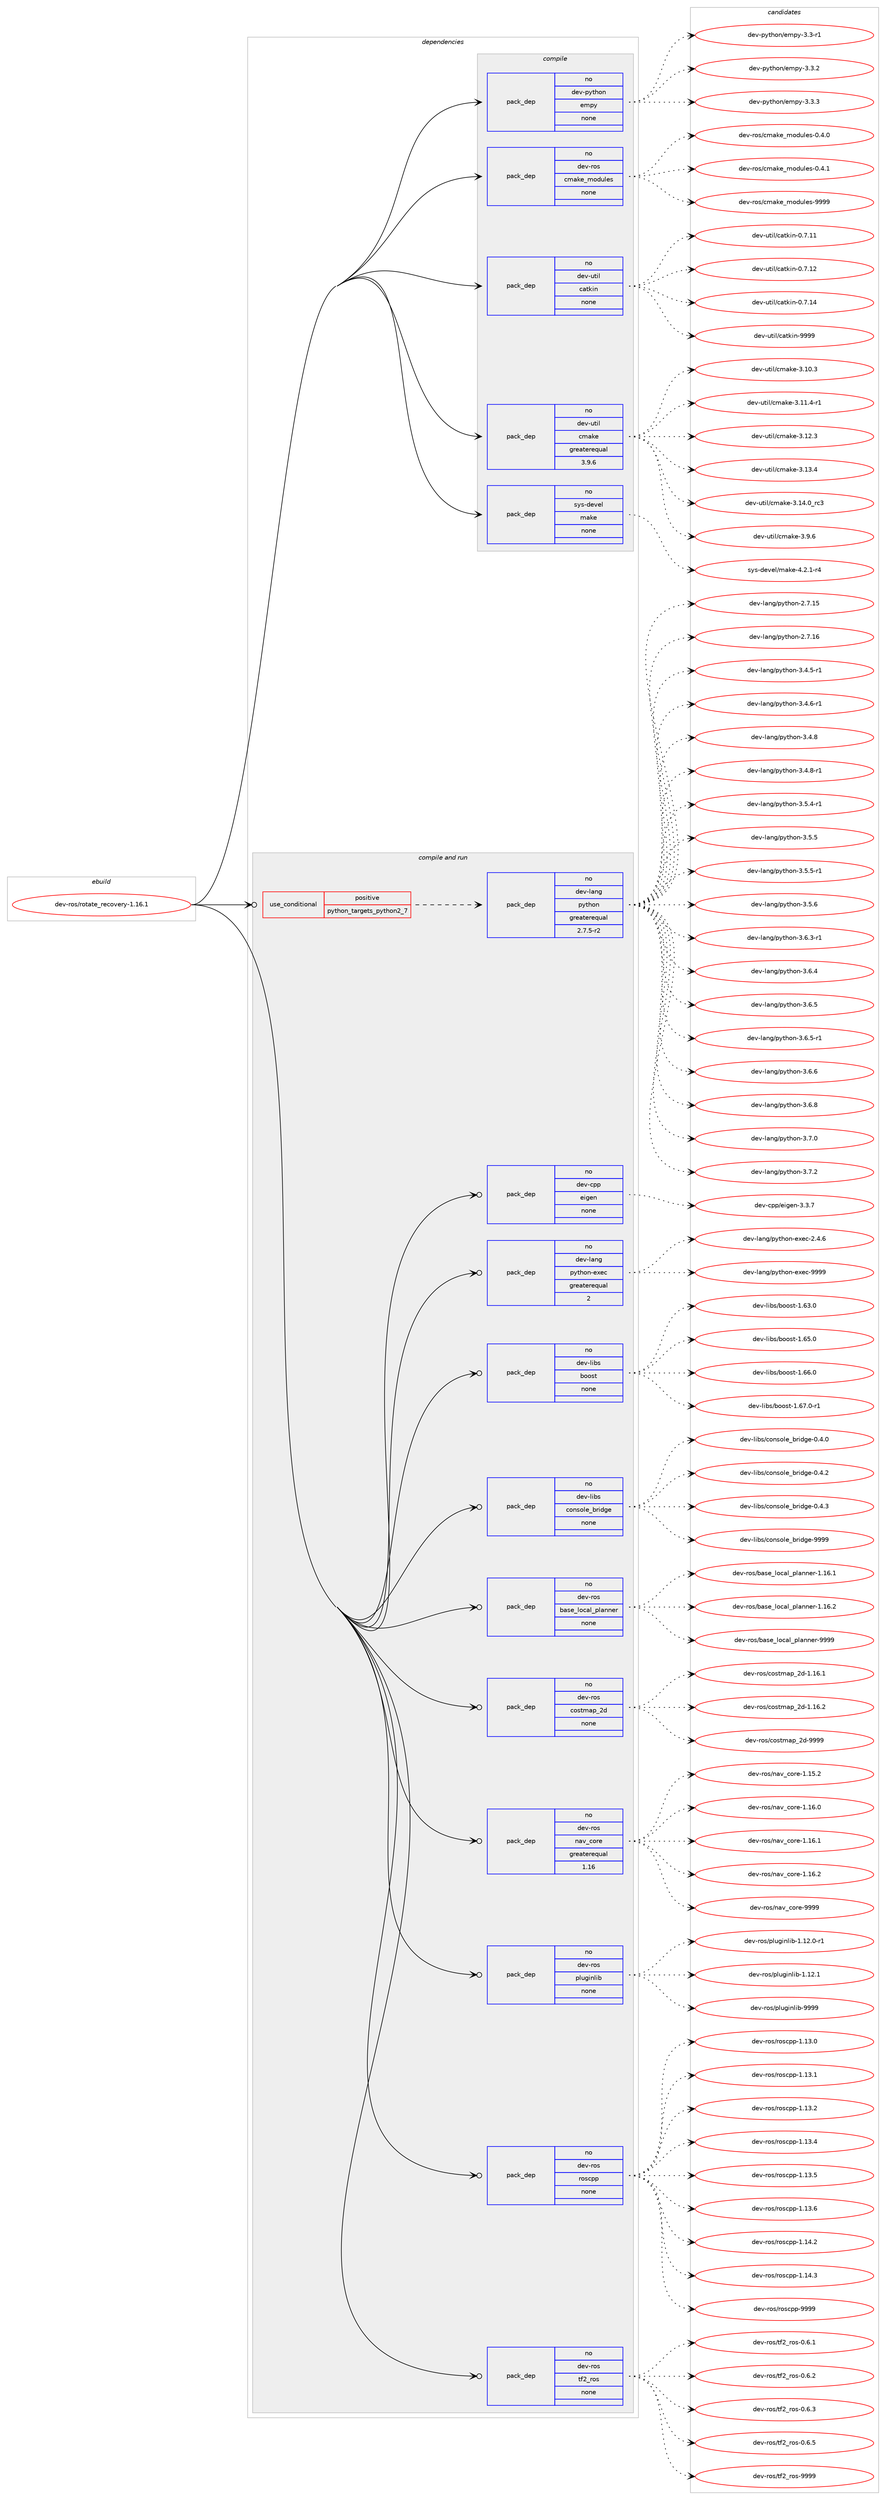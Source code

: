 digraph prolog {

# *************
# Graph options
# *************

newrank=true;
concentrate=true;
compound=true;
graph [rankdir=LR,fontname=Helvetica,fontsize=10,ranksep=1.5];#, ranksep=2.5, nodesep=0.2];
edge  [arrowhead=vee];
node  [fontname=Helvetica,fontsize=10];

# **********
# The ebuild
# **********

subgraph cluster_leftcol {
color=gray;
rank=same;
label=<<i>ebuild</i>>;
id [label="dev-ros/rotate_recovery-1.16.1", color=red, width=4, href="../dev-ros/rotate_recovery-1.16.1.svg"];
}

# ****************
# The dependencies
# ****************

subgraph cluster_midcol {
color=gray;
label=<<i>dependencies</i>>;
subgraph cluster_compile {
fillcolor="#eeeeee";
style=filled;
label=<<i>compile</i>>;
subgraph pack1055026 {
dependency1468879 [label=<<TABLE BORDER="0" CELLBORDER="1" CELLSPACING="0" CELLPADDING="4" WIDTH="220"><TR><TD ROWSPAN="6" CELLPADDING="30">pack_dep</TD></TR><TR><TD WIDTH="110">no</TD></TR><TR><TD>dev-python</TD></TR><TR><TD>empy</TD></TR><TR><TD>none</TD></TR><TR><TD></TD></TR></TABLE>>, shape=none, color=blue];
}
id:e -> dependency1468879:w [weight=20,style="solid",arrowhead="vee"];
subgraph pack1055027 {
dependency1468880 [label=<<TABLE BORDER="0" CELLBORDER="1" CELLSPACING="0" CELLPADDING="4" WIDTH="220"><TR><TD ROWSPAN="6" CELLPADDING="30">pack_dep</TD></TR><TR><TD WIDTH="110">no</TD></TR><TR><TD>dev-ros</TD></TR><TR><TD>cmake_modules</TD></TR><TR><TD>none</TD></TR><TR><TD></TD></TR></TABLE>>, shape=none, color=blue];
}
id:e -> dependency1468880:w [weight=20,style="solid",arrowhead="vee"];
subgraph pack1055028 {
dependency1468881 [label=<<TABLE BORDER="0" CELLBORDER="1" CELLSPACING="0" CELLPADDING="4" WIDTH="220"><TR><TD ROWSPAN="6" CELLPADDING="30">pack_dep</TD></TR><TR><TD WIDTH="110">no</TD></TR><TR><TD>dev-util</TD></TR><TR><TD>catkin</TD></TR><TR><TD>none</TD></TR><TR><TD></TD></TR></TABLE>>, shape=none, color=blue];
}
id:e -> dependency1468881:w [weight=20,style="solid",arrowhead="vee"];
subgraph pack1055029 {
dependency1468882 [label=<<TABLE BORDER="0" CELLBORDER="1" CELLSPACING="0" CELLPADDING="4" WIDTH="220"><TR><TD ROWSPAN="6" CELLPADDING="30">pack_dep</TD></TR><TR><TD WIDTH="110">no</TD></TR><TR><TD>dev-util</TD></TR><TR><TD>cmake</TD></TR><TR><TD>greaterequal</TD></TR><TR><TD>3.9.6</TD></TR></TABLE>>, shape=none, color=blue];
}
id:e -> dependency1468882:w [weight=20,style="solid",arrowhead="vee"];
subgraph pack1055030 {
dependency1468883 [label=<<TABLE BORDER="0" CELLBORDER="1" CELLSPACING="0" CELLPADDING="4" WIDTH="220"><TR><TD ROWSPAN="6" CELLPADDING="30">pack_dep</TD></TR><TR><TD WIDTH="110">no</TD></TR><TR><TD>sys-devel</TD></TR><TR><TD>make</TD></TR><TR><TD>none</TD></TR><TR><TD></TD></TR></TABLE>>, shape=none, color=blue];
}
id:e -> dependency1468883:w [weight=20,style="solid",arrowhead="vee"];
}
subgraph cluster_compileandrun {
fillcolor="#eeeeee";
style=filled;
label=<<i>compile and run</i>>;
subgraph cond390463 {
dependency1468884 [label=<<TABLE BORDER="0" CELLBORDER="1" CELLSPACING="0" CELLPADDING="4"><TR><TD ROWSPAN="3" CELLPADDING="10">use_conditional</TD></TR><TR><TD>positive</TD></TR><TR><TD>python_targets_python2_7</TD></TR></TABLE>>, shape=none, color=red];
subgraph pack1055031 {
dependency1468885 [label=<<TABLE BORDER="0" CELLBORDER="1" CELLSPACING="0" CELLPADDING="4" WIDTH="220"><TR><TD ROWSPAN="6" CELLPADDING="30">pack_dep</TD></TR><TR><TD WIDTH="110">no</TD></TR><TR><TD>dev-lang</TD></TR><TR><TD>python</TD></TR><TR><TD>greaterequal</TD></TR><TR><TD>2.7.5-r2</TD></TR></TABLE>>, shape=none, color=blue];
}
dependency1468884:e -> dependency1468885:w [weight=20,style="dashed",arrowhead="vee"];
}
id:e -> dependency1468884:w [weight=20,style="solid",arrowhead="odotvee"];
subgraph pack1055032 {
dependency1468886 [label=<<TABLE BORDER="0" CELLBORDER="1" CELLSPACING="0" CELLPADDING="4" WIDTH="220"><TR><TD ROWSPAN="6" CELLPADDING="30">pack_dep</TD></TR><TR><TD WIDTH="110">no</TD></TR><TR><TD>dev-cpp</TD></TR><TR><TD>eigen</TD></TR><TR><TD>none</TD></TR><TR><TD></TD></TR></TABLE>>, shape=none, color=blue];
}
id:e -> dependency1468886:w [weight=20,style="solid",arrowhead="odotvee"];
subgraph pack1055033 {
dependency1468887 [label=<<TABLE BORDER="0" CELLBORDER="1" CELLSPACING="0" CELLPADDING="4" WIDTH="220"><TR><TD ROWSPAN="6" CELLPADDING="30">pack_dep</TD></TR><TR><TD WIDTH="110">no</TD></TR><TR><TD>dev-lang</TD></TR><TR><TD>python-exec</TD></TR><TR><TD>greaterequal</TD></TR><TR><TD>2</TD></TR></TABLE>>, shape=none, color=blue];
}
id:e -> dependency1468887:w [weight=20,style="solid",arrowhead="odotvee"];
subgraph pack1055034 {
dependency1468888 [label=<<TABLE BORDER="0" CELLBORDER="1" CELLSPACING="0" CELLPADDING="4" WIDTH="220"><TR><TD ROWSPAN="6" CELLPADDING="30">pack_dep</TD></TR><TR><TD WIDTH="110">no</TD></TR><TR><TD>dev-libs</TD></TR><TR><TD>boost</TD></TR><TR><TD>none</TD></TR><TR><TD></TD></TR></TABLE>>, shape=none, color=blue];
}
id:e -> dependency1468888:w [weight=20,style="solid",arrowhead="odotvee"];
subgraph pack1055035 {
dependency1468889 [label=<<TABLE BORDER="0" CELLBORDER="1" CELLSPACING="0" CELLPADDING="4" WIDTH="220"><TR><TD ROWSPAN="6" CELLPADDING="30">pack_dep</TD></TR><TR><TD WIDTH="110">no</TD></TR><TR><TD>dev-libs</TD></TR><TR><TD>console_bridge</TD></TR><TR><TD>none</TD></TR><TR><TD></TD></TR></TABLE>>, shape=none, color=blue];
}
id:e -> dependency1468889:w [weight=20,style="solid",arrowhead="odotvee"];
subgraph pack1055036 {
dependency1468890 [label=<<TABLE BORDER="0" CELLBORDER="1" CELLSPACING="0" CELLPADDING="4" WIDTH="220"><TR><TD ROWSPAN="6" CELLPADDING="30">pack_dep</TD></TR><TR><TD WIDTH="110">no</TD></TR><TR><TD>dev-ros</TD></TR><TR><TD>base_local_planner</TD></TR><TR><TD>none</TD></TR><TR><TD></TD></TR></TABLE>>, shape=none, color=blue];
}
id:e -> dependency1468890:w [weight=20,style="solid",arrowhead="odotvee"];
subgraph pack1055037 {
dependency1468891 [label=<<TABLE BORDER="0" CELLBORDER="1" CELLSPACING="0" CELLPADDING="4" WIDTH="220"><TR><TD ROWSPAN="6" CELLPADDING="30">pack_dep</TD></TR><TR><TD WIDTH="110">no</TD></TR><TR><TD>dev-ros</TD></TR><TR><TD>costmap_2d</TD></TR><TR><TD>none</TD></TR><TR><TD></TD></TR></TABLE>>, shape=none, color=blue];
}
id:e -> dependency1468891:w [weight=20,style="solid",arrowhead="odotvee"];
subgraph pack1055038 {
dependency1468892 [label=<<TABLE BORDER="0" CELLBORDER="1" CELLSPACING="0" CELLPADDING="4" WIDTH="220"><TR><TD ROWSPAN="6" CELLPADDING="30">pack_dep</TD></TR><TR><TD WIDTH="110">no</TD></TR><TR><TD>dev-ros</TD></TR><TR><TD>nav_core</TD></TR><TR><TD>greaterequal</TD></TR><TR><TD>1.16</TD></TR></TABLE>>, shape=none, color=blue];
}
id:e -> dependency1468892:w [weight=20,style="solid",arrowhead="odotvee"];
subgraph pack1055039 {
dependency1468893 [label=<<TABLE BORDER="0" CELLBORDER="1" CELLSPACING="0" CELLPADDING="4" WIDTH="220"><TR><TD ROWSPAN="6" CELLPADDING="30">pack_dep</TD></TR><TR><TD WIDTH="110">no</TD></TR><TR><TD>dev-ros</TD></TR><TR><TD>pluginlib</TD></TR><TR><TD>none</TD></TR><TR><TD></TD></TR></TABLE>>, shape=none, color=blue];
}
id:e -> dependency1468893:w [weight=20,style="solid",arrowhead="odotvee"];
subgraph pack1055040 {
dependency1468894 [label=<<TABLE BORDER="0" CELLBORDER="1" CELLSPACING="0" CELLPADDING="4" WIDTH="220"><TR><TD ROWSPAN="6" CELLPADDING="30">pack_dep</TD></TR><TR><TD WIDTH="110">no</TD></TR><TR><TD>dev-ros</TD></TR><TR><TD>roscpp</TD></TR><TR><TD>none</TD></TR><TR><TD></TD></TR></TABLE>>, shape=none, color=blue];
}
id:e -> dependency1468894:w [weight=20,style="solid",arrowhead="odotvee"];
subgraph pack1055041 {
dependency1468895 [label=<<TABLE BORDER="0" CELLBORDER="1" CELLSPACING="0" CELLPADDING="4" WIDTH="220"><TR><TD ROWSPAN="6" CELLPADDING="30">pack_dep</TD></TR><TR><TD WIDTH="110">no</TD></TR><TR><TD>dev-ros</TD></TR><TR><TD>tf2_ros</TD></TR><TR><TD>none</TD></TR><TR><TD></TD></TR></TABLE>>, shape=none, color=blue];
}
id:e -> dependency1468895:w [weight=20,style="solid",arrowhead="odotvee"];
}
subgraph cluster_run {
fillcolor="#eeeeee";
style=filled;
label=<<i>run</i>>;
}
}

# **************
# The candidates
# **************

subgraph cluster_choices {
rank=same;
color=gray;
label=<<i>candidates</i>>;

subgraph choice1055026 {
color=black;
nodesep=1;
choice1001011184511212111610411111047101109112121455146514511449 [label="dev-python/empy-3.3-r1", color=red, width=4,href="../dev-python/empy-3.3-r1.svg"];
choice1001011184511212111610411111047101109112121455146514650 [label="dev-python/empy-3.3.2", color=red, width=4,href="../dev-python/empy-3.3.2.svg"];
choice1001011184511212111610411111047101109112121455146514651 [label="dev-python/empy-3.3.3", color=red, width=4,href="../dev-python/empy-3.3.3.svg"];
dependency1468879:e -> choice1001011184511212111610411111047101109112121455146514511449:w [style=dotted,weight="100"];
dependency1468879:e -> choice1001011184511212111610411111047101109112121455146514650:w [style=dotted,weight="100"];
dependency1468879:e -> choice1001011184511212111610411111047101109112121455146514651:w [style=dotted,weight="100"];
}
subgraph choice1055027 {
color=black;
nodesep=1;
choice1001011184511411111547991099710710195109111100117108101115454846524648 [label="dev-ros/cmake_modules-0.4.0", color=red, width=4,href="../dev-ros/cmake_modules-0.4.0.svg"];
choice1001011184511411111547991099710710195109111100117108101115454846524649 [label="dev-ros/cmake_modules-0.4.1", color=red, width=4,href="../dev-ros/cmake_modules-0.4.1.svg"];
choice10010111845114111115479910997107101951091111001171081011154557575757 [label="dev-ros/cmake_modules-9999", color=red, width=4,href="../dev-ros/cmake_modules-9999.svg"];
dependency1468880:e -> choice1001011184511411111547991099710710195109111100117108101115454846524648:w [style=dotted,weight="100"];
dependency1468880:e -> choice1001011184511411111547991099710710195109111100117108101115454846524649:w [style=dotted,weight="100"];
dependency1468880:e -> choice10010111845114111115479910997107101951091111001171081011154557575757:w [style=dotted,weight="100"];
}
subgraph choice1055028 {
color=black;
nodesep=1;
choice1001011184511711610510847999711610710511045484655464949 [label="dev-util/catkin-0.7.11", color=red, width=4,href="../dev-util/catkin-0.7.11.svg"];
choice1001011184511711610510847999711610710511045484655464950 [label="dev-util/catkin-0.7.12", color=red, width=4,href="../dev-util/catkin-0.7.12.svg"];
choice1001011184511711610510847999711610710511045484655464952 [label="dev-util/catkin-0.7.14", color=red, width=4,href="../dev-util/catkin-0.7.14.svg"];
choice100101118451171161051084799971161071051104557575757 [label="dev-util/catkin-9999", color=red, width=4,href="../dev-util/catkin-9999.svg"];
dependency1468881:e -> choice1001011184511711610510847999711610710511045484655464949:w [style=dotted,weight="100"];
dependency1468881:e -> choice1001011184511711610510847999711610710511045484655464950:w [style=dotted,weight="100"];
dependency1468881:e -> choice1001011184511711610510847999711610710511045484655464952:w [style=dotted,weight="100"];
dependency1468881:e -> choice100101118451171161051084799971161071051104557575757:w [style=dotted,weight="100"];
}
subgraph choice1055029 {
color=black;
nodesep=1;
choice1001011184511711610510847991099710710145514649484651 [label="dev-util/cmake-3.10.3", color=red, width=4,href="../dev-util/cmake-3.10.3.svg"];
choice10010111845117116105108479910997107101455146494946524511449 [label="dev-util/cmake-3.11.4-r1", color=red, width=4,href="../dev-util/cmake-3.11.4-r1.svg"];
choice1001011184511711610510847991099710710145514649504651 [label="dev-util/cmake-3.12.3", color=red, width=4,href="../dev-util/cmake-3.12.3.svg"];
choice1001011184511711610510847991099710710145514649514652 [label="dev-util/cmake-3.13.4", color=red, width=4,href="../dev-util/cmake-3.13.4.svg"];
choice1001011184511711610510847991099710710145514649524648951149951 [label="dev-util/cmake-3.14.0_rc3", color=red, width=4,href="../dev-util/cmake-3.14.0_rc3.svg"];
choice10010111845117116105108479910997107101455146574654 [label="dev-util/cmake-3.9.6", color=red, width=4,href="../dev-util/cmake-3.9.6.svg"];
dependency1468882:e -> choice1001011184511711610510847991099710710145514649484651:w [style=dotted,weight="100"];
dependency1468882:e -> choice10010111845117116105108479910997107101455146494946524511449:w [style=dotted,weight="100"];
dependency1468882:e -> choice1001011184511711610510847991099710710145514649504651:w [style=dotted,weight="100"];
dependency1468882:e -> choice1001011184511711610510847991099710710145514649514652:w [style=dotted,weight="100"];
dependency1468882:e -> choice1001011184511711610510847991099710710145514649524648951149951:w [style=dotted,weight="100"];
dependency1468882:e -> choice10010111845117116105108479910997107101455146574654:w [style=dotted,weight="100"];
}
subgraph choice1055030 {
color=black;
nodesep=1;
choice1151211154510010111810110847109971071014552465046494511452 [label="sys-devel/make-4.2.1-r4", color=red, width=4,href="../sys-devel/make-4.2.1-r4.svg"];
dependency1468883:e -> choice1151211154510010111810110847109971071014552465046494511452:w [style=dotted,weight="100"];
}
subgraph choice1055031 {
color=black;
nodesep=1;
choice10010111845108971101034711212111610411111045504655464953 [label="dev-lang/python-2.7.15", color=red, width=4,href="../dev-lang/python-2.7.15.svg"];
choice10010111845108971101034711212111610411111045504655464954 [label="dev-lang/python-2.7.16", color=red, width=4,href="../dev-lang/python-2.7.16.svg"];
choice1001011184510897110103471121211161041111104551465246534511449 [label="dev-lang/python-3.4.5-r1", color=red, width=4,href="../dev-lang/python-3.4.5-r1.svg"];
choice1001011184510897110103471121211161041111104551465246544511449 [label="dev-lang/python-3.4.6-r1", color=red, width=4,href="../dev-lang/python-3.4.6-r1.svg"];
choice100101118451089711010347112121116104111110455146524656 [label="dev-lang/python-3.4.8", color=red, width=4,href="../dev-lang/python-3.4.8.svg"];
choice1001011184510897110103471121211161041111104551465246564511449 [label="dev-lang/python-3.4.8-r1", color=red, width=4,href="../dev-lang/python-3.4.8-r1.svg"];
choice1001011184510897110103471121211161041111104551465346524511449 [label="dev-lang/python-3.5.4-r1", color=red, width=4,href="../dev-lang/python-3.5.4-r1.svg"];
choice100101118451089711010347112121116104111110455146534653 [label="dev-lang/python-3.5.5", color=red, width=4,href="../dev-lang/python-3.5.5.svg"];
choice1001011184510897110103471121211161041111104551465346534511449 [label="dev-lang/python-3.5.5-r1", color=red, width=4,href="../dev-lang/python-3.5.5-r1.svg"];
choice100101118451089711010347112121116104111110455146534654 [label="dev-lang/python-3.5.6", color=red, width=4,href="../dev-lang/python-3.5.6.svg"];
choice1001011184510897110103471121211161041111104551465446514511449 [label="dev-lang/python-3.6.3-r1", color=red, width=4,href="../dev-lang/python-3.6.3-r1.svg"];
choice100101118451089711010347112121116104111110455146544652 [label="dev-lang/python-3.6.4", color=red, width=4,href="../dev-lang/python-3.6.4.svg"];
choice100101118451089711010347112121116104111110455146544653 [label="dev-lang/python-3.6.5", color=red, width=4,href="../dev-lang/python-3.6.5.svg"];
choice1001011184510897110103471121211161041111104551465446534511449 [label="dev-lang/python-3.6.5-r1", color=red, width=4,href="../dev-lang/python-3.6.5-r1.svg"];
choice100101118451089711010347112121116104111110455146544654 [label="dev-lang/python-3.6.6", color=red, width=4,href="../dev-lang/python-3.6.6.svg"];
choice100101118451089711010347112121116104111110455146544656 [label="dev-lang/python-3.6.8", color=red, width=4,href="../dev-lang/python-3.6.8.svg"];
choice100101118451089711010347112121116104111110455146554648 [label="dev-lang/python-3.7.0", color=red, width=4,href="../dev-lang/python-3.7.0.svg"];
choice100101118451089711010347112121116104111110455146554650 [label="dev-lang/python-3.7.2", color=red, width=4,href="../dev-lang/python-3.7.2.svg"];
dependency1468885:e -> choice10010111845108971101034711212111610411111045504655464953:w [style=dotted,weight="100"];
dependency1468885:e -> choice10010111845108971101034711212111610411111045504655464954:w [style=dotted,weight="100"];
dependency1468885:e -> choice1001011184510897110103471121211161041111104551465246534511449:w [style=dotted,weight="100"];
dependency1468885:e -> choice1001011184510897110103471121211161041111104551465246544511449:w [style=dotted,weight="100"];
dependency1468885:e -> choice100101118451089711010347112121116104111110455146524656:w [style=dotted,weight="100"];
dependency1468885:e -> choice1001011184510897110103471121211161041111104551465246564511449:w [style=dotted,weight="100"];
dependency1468885:e -> choice1001011184510897110103471121211161041111104551465346524511449:w [style=dotted,weight="100"];
dependency1468885:e -> choice100101118451089711010347112121116104111110455146534653:w [style=dotted,weight="100"];
dependency1468885:e -> choice1001011184510897110103471121211161041111104551465346534511449:w [style=dotted,weight="100"];
dependency1468885:e -> choice100101118451089711010347112121116104111110455146534654:w [style=dotted,weight="100"];
dependency1468885:e -> choice1001011184510897110103471121211161041111104551465446514511449:w [style=dotted,weight="100"];
dependency1468885:e -> choice100101118451089711010347112121116104111110455146544652:w [style=dotted,weight="100"];
dependency1468885:e -> choice100101118451089711010347112121116104111110455146544653:w [style=dotted,weight="100"];
dependency1468885:e -> choice1001011184510897110103471121211161041111104551465446534511449:w [style=dotted,weight="100"];
dependency1468885:e -> choice100101118451089711010347112121116104111110455146544654:w [style=dotted,weight="100"];
dependency1468885:e -> choice100101118451089711010347112121116104111110455146544656:w [style=dotted,weight="100"];
dependency1468885:e -> choice100101118451089711010347112121116104111110455146554648:w [style=dotted,weight="100"];
dependency1468885:e -> choice100101118451089711010347112121116104111110455146554650:w [style=dotted,weight="100"];
}
subgraph choice1055032 {
color=black;
nodesep=1;
choice100101118459911211247101105103101110455146514655 [label="dev-cpp/eigen-3.3.7", color=red, width=4,href="../dev-cpp/eigen-3.3.7.svg"];
dependency1468886:e -> choice100101118459911211247101105103101110455146514655:w [style=dotted,weight="100"];
}
subgraph choice1055033 {
color=black;
nodesep=1;
choice1001011184510897110103471121211161041111104510112010199455046524654 [label="dev-lang/python-exec-2.4.6", color=red, width=4,href="../dev-lang/python-exec-2.4.6.svg"];
choice10010111845108971101034711212111610411111045101120101994557575757 [label="dev-lang/python-exec-9999", color=red, width=4,href="../dev-lang/python-exec-9999.svg"];
dependency1468887:e -> choice1001011184510897110103471121211161041111104510112010199455046524654:w [style=dotted,weight="100"];
dependency1468887:e -> choice10010111845108971101034711212111610411111045101120101994557575757:w [style=dotted,weight="100"];
}
subgraph choice1055034 {
color=black;
nodesep=1;
choice1001011184510810598115479811111111511645494654514648 [label="dev-libs/boost-1.63.0", color=red, width=4,href="../dev-libs/boost-1.63.0.svg"];
choice1001011184510810598115479811111111511645494654534648 [label="dev-libs/boost-1.65.0", color=red, width=4,href="../dev-libs/boost-1.65.0.svg"];
choice1001011184510810598115479811111111511645494654544648 [label="dev-libs/boost-1.66.0", color=red, width=4,href="../dev-libs/boost-1.66.0.svg"];
choice10010111845108105981154798111111115116454946545546484511449 [label="dev-libs/boost-1.67.0-r1", color=red, width=4,href="../dev-libs/boost-1.67.0-r1.svg"];
dependency1468888:e -> choice1001011184510810598115479811111111511645494654514648:w [style=dotted,weight="100"];
dependency1468888:e -> choice1001011184510810598115479811111111511645494654534648:w [style=dotted,weight="100"];
dependency1468888:e -> choice1001011184510810598115479811111111511645494654544648:w [style=dotted,weight="100"];
dependency1468888:e -> choice10010111845108105981154798111111115116454946545546484511449:w [style=dotted,weight="100"];
}
subgraph choice1055035 {
color=black;
nodesep=1;
choice100101118451081059811547991111101151111081019598114105100103101454846524648 [label="dev-libs/console_bridge-0.4.0", color=red, width=4,href="../dev-libs/console_bridge-0.4.0.svg"];
choice100101118451081059811547991111101151111081019598114105100103101454846524650 [label="dev-libs/console_bridge-0.4.2", color=red, width=4,href="../dev-libs/console_bridge-0.4.2.svg"];
choice100101118451081059811547991111101151111081019598114105100103101454846524651 [label="dev-libs/console_bridge-0.4.3", color=red, width=4,href="../dev-libs/console_bridge-0.4.3.svg"];
choice1001011184510810598115479911111011511110810195981141051001031014557575757 [label="dev-libs/console_bridge-9999", color=red, width=4,href="../dev-libs/console_bridge-9999.svg"];
dependency1468889:e -> choice100101118451081059811547991111101151111081019598114105100103101454846524648:w [style=dotted,weight="100"];
dependency1468889:e -> choice100101118451081059811547991111101151111081019598114105100103101454846524650:w [style=dotted,weight="100"];
dependency1468889:e -> choice100101118451081059811547991111101151111081019598114105100103101454846524651:w [style=dotted,weight="100"];
dependency1468889:e -> choice1001011184510810598115479911111011511110810195981141051001031014557575757:w [style=dotted,weight="100"];
}
subgraph choice1055036 {
color=black;
nodesep=1;
choice10010111845114111115479897115101951081119997108951121089711011010111445494649544649 [label="dev-ros/base_local_planner-1.16.1", color=red, width=4,href="../dev-ros/base_local_planner-1.16.1.svg"];
choice10010111845114111115479897115101951081119997108951121089711011010111445494649544650 [label="dev-ros/base_local_planner-1.16.2", color=red, width=4,href="../dev-ros/base_local_planner-1.16.2.svg"];
choice1001011184511411111547989711510195108111999710895112108971101101011144557575757 [label="dev-ros/base_local_planner-9999", color=red, width=4,href="../dev-ros/base_local_planner-9999.svg"];
dependency1468890:e -> choice10010111845114111115479897115101951081119997108951121089711011010111445494649544649:w [style=dotted,weight="100"];
dependency1468890:e -> choice10010111845114111115479897115101951081119997108951121089711011010111445494649544650:w [style=dotted,weight="100"];
dependency1468890:e -> choice1001011184511411111547989711510195108111999710895112108971101101011144557575757:w [style=dotted,weight="100"];
}
subgraph choice1055037 {
color=black;
nodesep=1;
choice10010111845114111115479911111511610997112955010045494649544649 [label="dev-ros/costmap_2d-1.16.1", color=red, width=4,href="../dev-ros/costmap_2d-1.16.1.svg"];
choice10010111845114111115479911111511610997112955010045494649544650 [label="dev-ros/costmap_2d-1.16.2", color=red, width=4,href="../dev-ros/costmap_2d-1.16.2.svg"];
choice1001011184511411111547991111151161099711295501004557575757 [label="dev-ros/costmap_2d-9999", color=red, width=4,href="../dev-ros/costmap_2d-9999.svg"];
dependency1468891:e -> choice10010111845114111115479911111511610997112955010045494649544649:w [style=dotted,weight="100"];
dependency1468891:e -> choice10010111845114111115479911111511610997112955010045494649544650:w [style=dotted,weight="100"];
dependency1468891:e -> choice1001011184511411111547991111151161099711295501004557575757:w [style=dotted,weight="100"];
}
subgraph choice1055038 {
color=black;
nodesep=1;
choice100101118451141111154711097118959911111410145494649534650 [label="dev-ros/nav_core-1.15.2", color=red, width=4,href="../dev-ros/nav_core-1.15.2.svg"];
choice100101118451141111154711097118959911111410145494649544648 [label="dev-ros/nav_core-1.16.0", color=red, width=4,href="../dev-ros/nav_core-1.16.0.svg"];
choice100101118451141111154711097118959911111410145494649544649 [label="dev-ros/nav_core-1.16.1", color=red, width=4,href="../dev-ros/nav_core-1.16.1.svg"];
choice100101118451141111154711097118959911111410145494649544650 [label="dev-ros/nav_core-1.16.2", color=red, width=4,href="../dev-ros/nav_core-1.16.2.svg"];
choice10010111845114111115471109711895991111141014557575757 [label="dev-ros/nav_core-9999", color=red, width=4,href="../dev-ros/nav_core-9999.svg"];
dependency1468892:e -> choice100101118451141111154711097118959911111410145494649534650:w [style=dotted,weight="100"];
dependency1468892:e -> choice100101118451141111154711097118959911111410145494649544648:w [style=dotted,weight="100"];
dependency1468892:e -> choice100101118451141111154711097118959911111410145494649544649:w [style=dotted,weight="100"];
dependency1468892:e -> choice100101118451141111154711097118959911111410145494649544650:w [style=dotted,weight="100"];
dependency1468892:e -> choice10010111845114111115471109711895991111141014557575757:w [style=dotted,weight="100"];
}
subgraph choice1055039 {
color=black;
nodesep=1;
choice100101118451141111154711210811710310511010810598454946495046484511449 [label="dev-ros/pluginlib-1.12.0-r1", color=red, width=4,href="../dev-ros/pluginlib-1.12.0-r1.svg"];
choice10010111845114111115471121081171031051101081059845494649504649 [label="dev-ros/pluginlib-1.12.1", color=red, width=4,href="../dev-ros/pluginlib-1.12.1.svg"];
choice1001011184511411111547112108117103105110108105984557575757 [label="dev-ros/pluginlib-9999", color=red, width=4,href="../dev-ros/pluginlib-9999.svg"];
dependency1468893:e -> choice100101118451141111154711210811710310511010810598454946495046484511449:w [style=dotted,weight="100"];
dependency1468893:e -> choice10010111845114111115471121081171031051101081059845494649504649:w [style=dotted,weight="100"];
dependency1468893:e -> choice1001011184511411111547112108117103105110108105984557575757:w [style=dotted,weight="100"];
}
subgraph choice1055040 {
color=black;
nodesep=1;
choice10010111845114111115471141111159911211245494649514648 [label="dev-ros/roscpp-1.13.0", color=red, width=4,href="../dev-ros/roscpp-1.13.0.svg"];
choice10010111845114111115471141111159911211245494649514649 [label="dev-ros/roscpp-1.13.1", color=red, width=4,href="../dev-ros/roscpp-1.13.1.svg"];
choice10010111845114111115471141111159911211245494649514650 [label="dev-ros/roscpp-1.13.2", color=red, width=4,href="../dev-ros/roscpp-1.13.2.svg"];
choice10010111845114111115471141111159911211245494649514652 [label="dev-ros/roscpp-1.13.4", color=red, width=4,href="../dev-ros/roscpp-1.13.4.svg"];
choice10010111845114111115471141111159911211245494649514653 [label="dev-ros/roscpp-1.13.5", color=red, width=4,href="../dev-ros/roscpp-1.13.5.svg"];
choice10010111845114111115471141111159911211245494649514654 [label="dev-ros/roscpp-1.13.6", color=red, width=4,href="../dev-ros/roscpp-1.13.6.svg"];
choice10010111845114111115471141111159911211245494649524650 [label="dev-ros/roscpp-1.14.2", color=red, width=4,href="../dev-ros/roscpp-1.14.2.svg"];
choice10010111845114111115471141111159911211245494649524651 [label="dev-ros/roscpp-1.14.3", color=red, width=4,href="../dev-ros/roscpp-1.14.3.svg"];
choice1001011184511411111547114111115991121124557575757 [label="dev-ros/roscpp-9999", color=red, width=4,href="../dev-ros/roscpp-9999.svg"];
dependency1468894:e -> choice10010111845114111115471141111159911211245494649514648:w [style=dotted,weight="100"];
dependency1468894:e -> choice10010111845114111115471141111159911211245494649514649:w [style=dotted,weight="100"];
dependency1468894:e -> choice10010111845114111115471141111159911211245494649514650:w [style=dotted,weight="100"];
dependency1468894:e -> choice10010111845114111115471141111159911211245494649514652:w [style=dotted,weight="100"];
dependency1468894:e -> choice10010111845114111115471141111159911211245494649514653:w [style=dotted,weight="100"];
dependency1468894:e -> choice10010111845114111115471141111159911211245494649514654:w [style=dotted,weight="100"];
dependency1468894:e -> choice10010111845114111115471141111159911211245494649524650:w [style=dotted,weight="100"];
dependency1468894:e -> choice10010111845114111115471141111159911211245494649524651:w [style=dotted,weight="100"];
dependency1468894:e -> choice1001011184511411111547114111115991121124557575757:w [style=dotted,weight="100"];
}
subgraph choice1055041 {
color=black;
nodesep=1;
choice10010111845114111115471161025095114111115454846544649 [label="dev-ros/tf2_ros-0.6.1", color=red, width=4,href="../dev-ros/tf2_ros-0.6.1.svg"];
choice10010111845114111115471161025095114111115454846544650 [label="dev-ros/tf2_ros-0.6.2", color=red, width=4,href="../dev-ros/tf2_ros-0.6.2.svg"];
choice10010111845114111115471161025095114111115454846544651 [label="dev-ros/tf2_ros-0.6.3", color=red, width=4,href="../dev-ros/tf2_ros-0.6.3.svg"];
choice10010111845114111115471161025095114111115454846544653 [label="dev-ros/tf2_ros-0.6.5", color=red, width=4,href="../dev-ros/tf2_ros-0.6.5.svg"];
choice100101118451141111154711610250951141111154557575757 [label="dev-ros/tf2_ros-9999", color=red, width=4,href="../dev-ros/tf2_ros-9999.svg"];
dependency1468895:e -> choice10010111845114111115471161025095114111115454846544649:w [style=dotted,weight="100"];
dependency1468895:e -> choice10010111845114111115471161025095114111115454846544650:w [style=dotted,weight="100"];
dependency1468895:e -> choice10010111845114111115471161025095114111115454846544651:w [style=dotted,weight="100"];
dependency1468895:e -> choice10010111845114111115471161025095114111115454846544653:w [style=dotted,weight="100"];
dependency1468895:e -> choice100101118451141111154711610250951141111154557575757:w [style=dotted,weight="100"];
}
}

}
